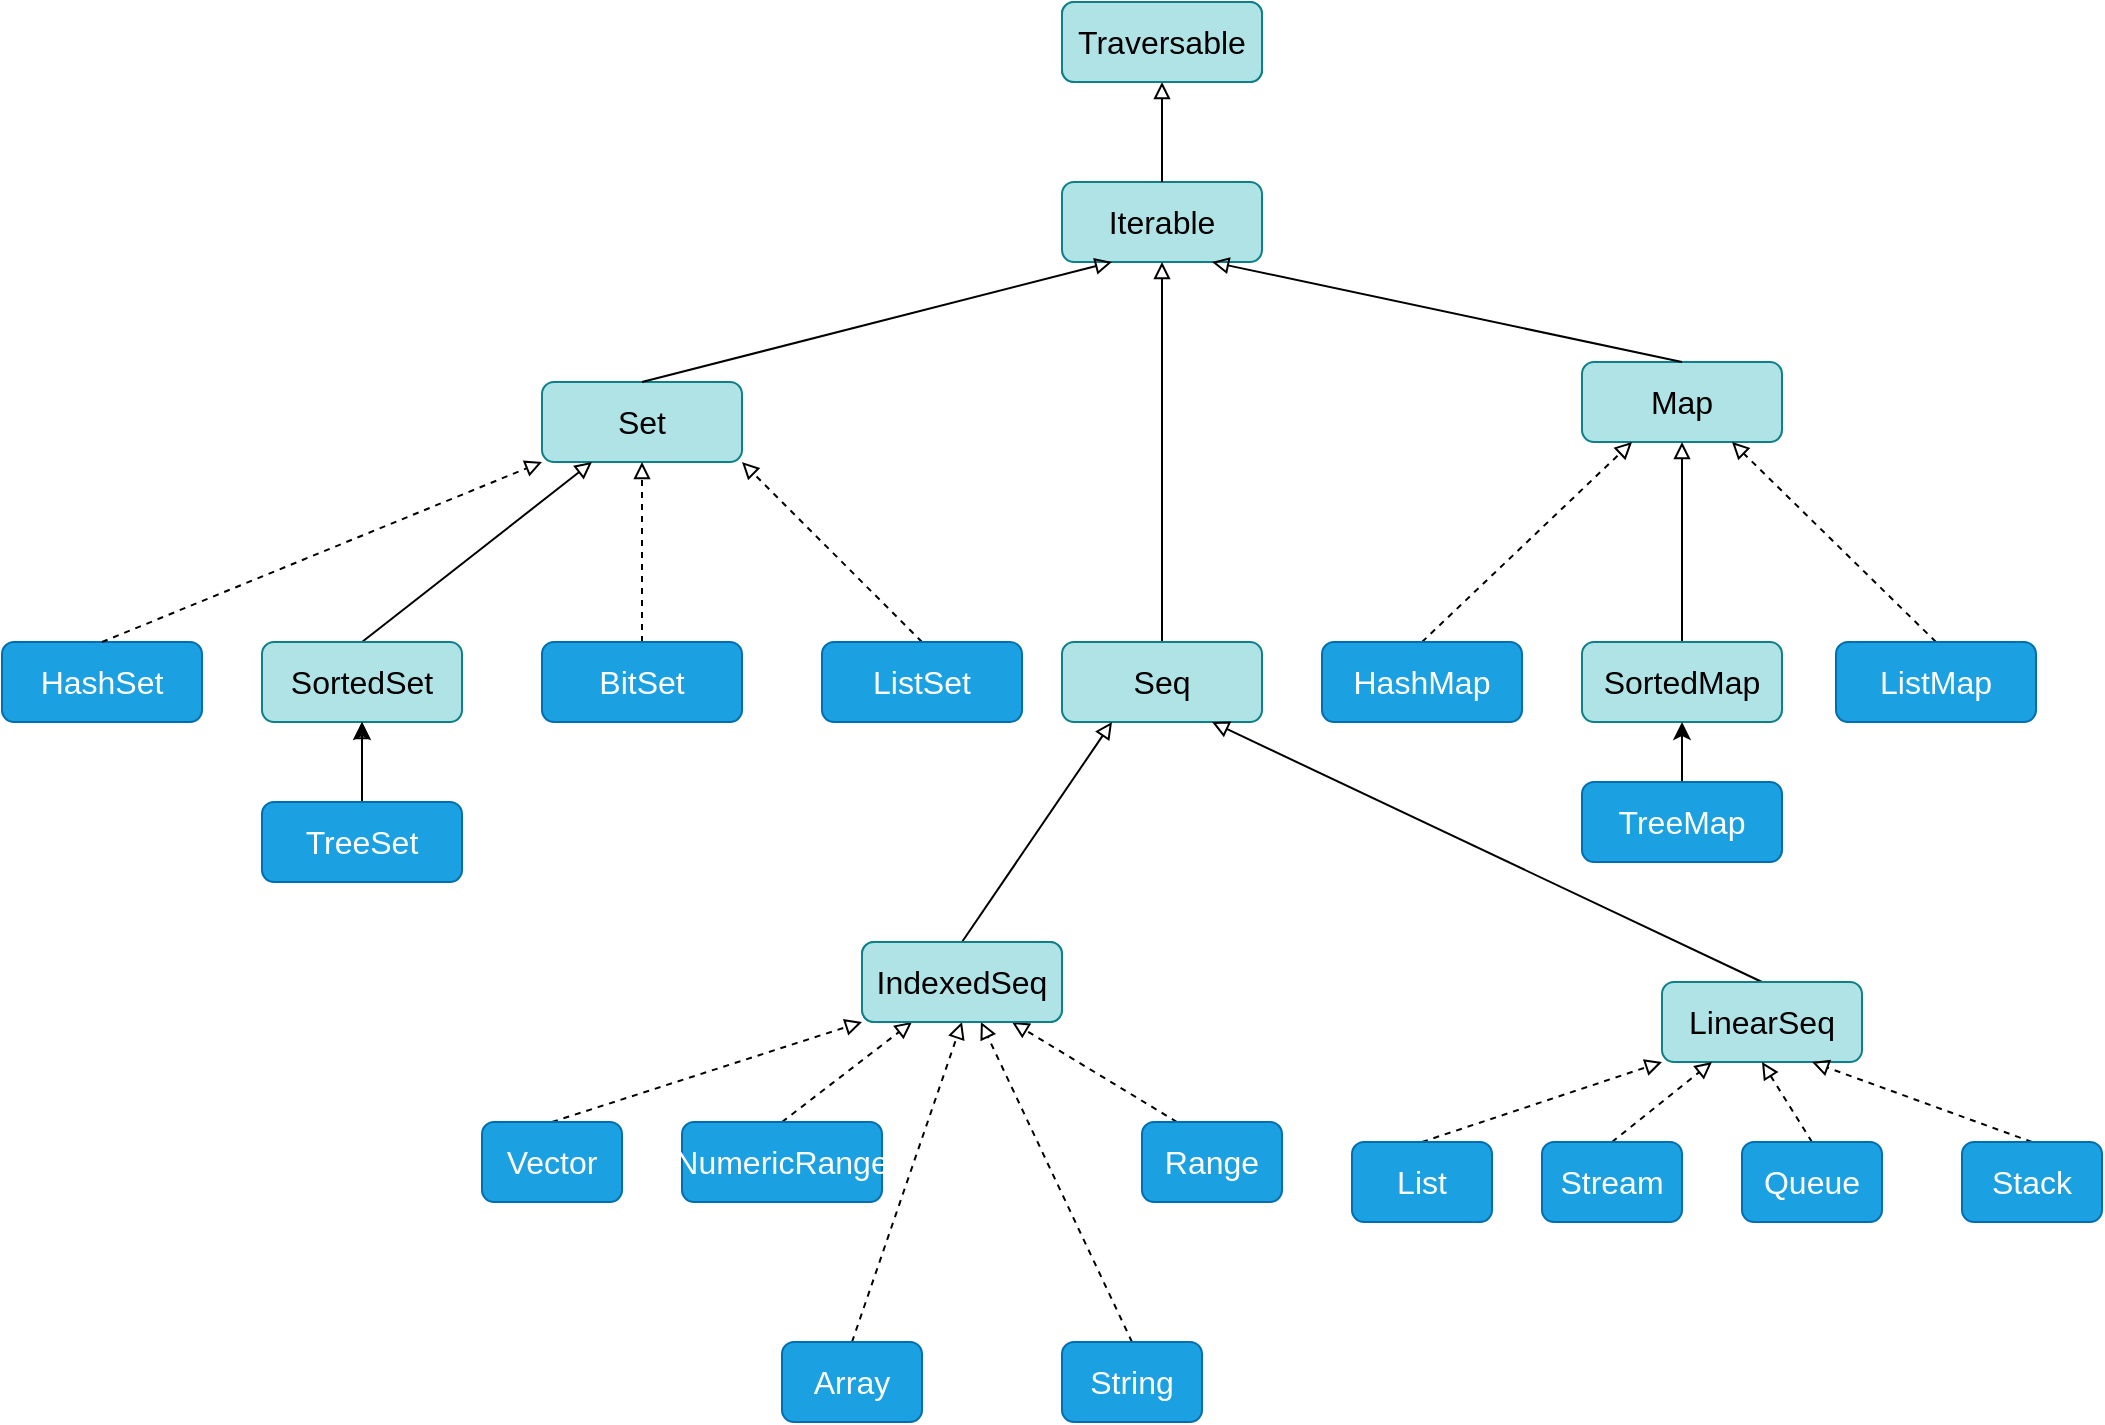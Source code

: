 <mxfile version="13.6.2" type="github">
  <diagram id="1e--qbJqwMAodf54aXU-" name="Page-1">
    <mxGraphModel dx="2372" dy="604" grid="1" gridSize="10" guides="1" tooltips="1" connect="1" arrows="1" fold="1" page="1" pageScale="1" pageWidth="827" pageHeight="1169" math="0" shadow="0">
      <root>
        <mxCell id="0" />
        <mxCell id="1" parent="0" />
        <mxCell id="1b9ci3AHhO0TqdTvPAqd-1" value="Traversable" style="rounded=1;whiteSpace=wrap;html=1;fillColor=#b0e3e6;strokeColor=#0e8088;" parent="1" vertex="1">
          <mxGeometry x="440" y="130" width="100" height="40" as="geometry" />
        </mxCell>
        <mxCell id="1b9ci3AHhO0TqdTvPAqd-2" value="Iterable" style="rounded=1;whiteSpace=wrap;html=1;fillColor=#b0e3e6;strokeColor=#0e8088;fontSize=16;" parent="1" vertex="1">
          <mxGeometry x="440" y="220" width="100" height="40" as="geometry" />
        </mxCell>
        <mxCell id="1b9ci3AHhO0TqdTvPAqd-3" value="Set" style="rounded=1;whiteSpace=wrap;html=1;fillColor=#b0e3e6;strokeColor=#0e8088;fontSize=16;" parent="1" vertex="1">
          <mxGeometry x="180" y="320" width="100" height="40" as="geometry" />
        </mxCell>
        <mxCell id="1b9ci3AHhO0TqdTvPAqd-4" value="Map" style="rounded=1;whiteSpace=wrap;html=1;fillColor=#b0e3e6;strokeColor=#0e8088;fontSize=16;" parent="1" vertex="1">
          <mxGeometry x="700" y="310" width="100" height="40" as="geometry" />
        </mxCell>
        <mxCell id="1b9ci3AHhO0TqdTvPAqd-5" value="" style="endArrow=block;html=1;entryX=0.25;entryY=1;entryDx=0;entryDy=0;exitX=0.5;exitY=0;exitDx=0;exitDy=0;endFill=0;" parent="1" source="1b9ci3AHhO0TqdTvPAqd-3" target="1b9ci3AHhO0TqdTvPAqd-2" edge="1">
          <mxGeometry width="50" height="50" relative="1" as="geometry">
            <mxPoint x="390" y="570" as="sourcePoint" />
            <mxPoint x="440" y="520" as="targetPoint" />
          </mxGeometry>
        </mxCell>
        <mxCell id="1b9ci3AHhO0TqdTvPAqd-6" value="" style="endArrow=block;html=1;entryX=0.75;entryY=1;entryDx=0;entryDy=0;exitX=0.5;exitY=0;exitDx=0;exitDy=0;endFill=0;" parent="1" source="1b9ci3AHhO0TqdTvPAqd-4" target="1b9ci3AHhO0TqdTvPAqd-2" edge="1">
          <mxGeometry width="50" height="50" relative="1" as="geometry">
            <mxPoint x="360" y="320" as="sourcePoint" />
            <mxPoint x="475" y="270" as="targetPoint" />
          </mxGeometry>
        </mxCell>
        <mxCell id="1b9ci3AHhO0TqdTvPAqd-7" value="" style="endArrow=block;html=1;entryX=0.5;entryY=1;entryDx=0;entryDy=0;exitX=0.5;exitY=0;exitDx=0;exitDy=0;endFill=0;" parent="1" source="1b9ci3AHhO0TqdTvPAqd-2" target="1b9ci3AHhO0TqdTvPAqd-1" edge="1">
          <mxGeometry width="50" height="50" relative="1" as="geometry">
            <mxPoint x="490" y="230" as="sourcePoint" />
            <mxPoint x="560" y="510" as="targetPoint" />
          </mxGeometry>
        </mxCell>
        <mxCell id="1b9ci3AHhO0TqdTvPAqd-8" value="HashSet" style="rounded=1;whiteSpace=wrap;html=1;fillColor=#1ba1e2;strokeColor=#006EAF;fontColor=#ffffff;fontSize=16;" parent="1" vertex="1">
          <mxGeometry x="-90" y="450" width="100" height="40" as="geometry" />
        </mxCell>
        <mxCell id="1b9ci3AHhO0TqdTvPAqd-9" style="rounded=1;orthogonalLoop=1;jettySize=auto;html=1;exitX=0.5;exitY=0;exitDx=0;exitDy=0;entryX=0.25;entryY=1;entryDx=0;entryDy=0;endFill=0;endArrow=block;" parent="1" source="1b9ci3AHhO0TqdTvPAqd-10" target="1b9ci3AHhO0TqdTvPAqd-3" edge="1">
          <mxGeometry relative="1" as="geometry" />
        </mxCell>
        <mxCell id="1b9ci3AHhO0TqdTvPAqd-10" value="SortedSet" style="rounded=1;whiteSpace=wrap;html=1;fillColor=#b0e3e6;strokeColor=#0e8088;fontSize=16;" parent="1" vertex="1">
          <mxGeometry x="40" y="450" width="100" height="40" as="geometry" />
        </mxCell>
        <mxCell id="1b9ci3AHhO0TqdTvPAqd-11" style="edgeStyle=none;rounded=1;orthogonalLoop=1;jettySize=auto;html=1;exitX=0.5;exitY=0;exitDx=0;exitDy=0;entryX=0.5;entryY=1;entryDx=0;entryDy=0;dashed=1;endFill=0;endArrow=block;" parent="1" source="1b9ci3AHhO0TqdTvPAqd-12" target="1b9ci3AHhO0TqdTvPAqd-3" edge="1">
          <mxGeometry relative="1" as="geometry">
            <mxPoint x="230" y="360" as="targetPoint" />
          </mxGeometry>
        </mxCell>
        <mxCell id="1b9ci3AHhO0TqdTvPAqd-12" value="BitSet" style="rounded=1;whiteSpace=wrap;html=1;fillColor=#1ba1e2;strokeColor=#006EAF;fontColor=#ffffff;fontSize=16;" parent="1" vertex="1">
          <mxGeometry x="180" y="450" width="100" height="40" as="geometry" />
        </mxCell>
        <mxCell id="1b9ci3AHhO0TqdTvPAqd-13" style="edgeStyle=none;rounded=1;orthogonalLoop=1;jettySize=auto;html=1;exitX=0.5;exitY=0;exitDx=0;exitDy=0;entryX=1;entryY=1;entryDx=0;entryDy=0;dashed=1;endFill=0;endArrow=block;" parent="1" source="1b9ci3AHhO0TqdTvPAqd-14" target="1b9ci3AHhO0TqdTvPAqd-3" edge="1">
          <mxGeometry relative="1" as="geometry" />
        </mxCell>
        <mxCell id="1b9ci3AHhO0TqdTvPAqd-14" value="ListSet" style="rounded=1;whiteSpace=wrap;html=1;fillColor=#1ba1e2;strokeColor=#006EAF;fontColor=#ffffff;fontSize=16;" parent="1" vertex="1">
          <mxGeometry x="320" y="450" width="100" height="40" as="geometry" />
        </mxCell>
        <mxCell id="1b9ci3AHhO0TqdTvPAqd-15" value="" style="endArrow=block;html=1;entryX=0;entryY=1;entryDx=0;entryDy=0;exitX=0.5;exitY=0;exitDx=0;exitDy=0;endFill=0;dashed=1;" parent="1" source="1b9ci3AHhO0TqdTvPAqd-8" target="1b9ci3AHhO0TqdTvPAqd-3" edge="1">
          <mxGeometry width="50" height="50" relative="1" as="geometry">
            <mxPoint x="-60" y="420" as="sourcePoint" />
            <mxPoint x="-10" y="370" as="targetPoint" />
          </mxGeometry>
        </mxCell>
        <mxCell id="1b9ci3AHhO0TqdTvPAqd-16" style="edgeStyle=none;rounded=0;orthogonalLoop=1;jettySize=auto;html=1;exitX=0.5;exitY=0;exitDx=0;exitDy=0;entryX=0.5;entryY=1;entryDx=0;entryDy=0;" parent="1" source="1b9ci3AHhO0TqdTvPAqd-17" target="1b9ci3AHhO0TqdTvPAqd-10" edge="1">
          <mxGeometry relative="1" as="geometry" />
        </mxCell>
        <mxCell id="GA-bXI0lsRhvZ_SZoV1y-3" value="" style="edgeStyle=orthogonalEdgeStyle;rounded=1;orthogonalLoop=1;jettySize=auto;html=1;dashed=1;endArrow=block;endFill=0;" edge="1" parent="1" source="1b9ci3AHhO0TqdTvPAqd-17" target="1b9ci3AHhO0TqdTvPAqd-10">
          <mxGeometry relative="1" as="geometry" />
        </mxCell>
        <mxCell id="1b9ci3AHhO0TqdTvPAqd-17" value="TreeSet" style="rounded=1;whiteSpace=wrap;html=1;fillColor=#1ba1e2;strokeColor=#006EAF;fontColor=#ffffff;fontSize=16;" parent="1" vertex="1">
          <mxGeometry x="40" y="530" width="100" height="40" as="geometry" />
        </mxCell>
        <mxCell id="1b9ci3AHhO0TqdTvPAqd-18" style="edgeStyle=none;rounded=1;orthogonalLoop=1;jettySize=auto;html=1;exitX=0.5;exitY=0;exitDx=0;exitDy=0;entryX=0.5;entryY=1;entryDx=0;entryDy=0;endFill=0;endArrow=block;" parent="1" source="1b9ci3AHhO0TqdTvPAqd-19" target="1b9ci3AHhO0TqdTvPAqd-2" edge="1">
          <mxGeometry relative="1" as="geometry" />
        </mxCell>
        <mxCell id="1b9ci3AHhO0TqdTvPAqd-19" value="Seq" style="rounded=1;whiteSpace=wrap;html=1;fillColor=#b0e3e6;strokeColor=#0e8088;fontSize=16;" parent="1" vertex="1">
          <mxGeometry x="440" y="450" width="100" height="40" as="geometry" />
        </mxCell>
        <mxCell id="1b9ci3AHhO0TqdTvPAqd-20" style="edgeStyle=none;rounded=1;orthogonalLoop=1;jettySize=auto;html=1;exitX=0.5;exitY=0;exitDx=0;exitDy=0;entryX=0.25;entryY=1;entryDx=0;entryDy=0;dashed=1;endFill=0;endArrow=block;" parent="1" source="1b9ci3AHhO0TqdTvPAqd-21" target="1b9ci3AHhO0TqdTvPAqd-4" edge="1">
          <mxGeometry relative="1" as="geometry" />
        </mxCell>
        <mxCell id="1b9ci3AHhO0TqdTvPAqd-21" value="HashMap" style="rounded=1;whiteSpace=wrap;html=1;fillColor=#1ba1e2;strokeColor=#006EAF;fontColor=#ffffff;fontSize=16;" parent="1" vertex="1">
          <mxGeometry x="570" y="450" width="100" height="40" as="geometry" />
        </mxCell>
        <mxCell id="1b9ci3AHhO0TqdTvPAqd-22" style="edgeStyle=none;rounded=1;orthogonalLoop=1;jettySize=auto;html=1;exitX=0.5;exitY=0;exitDx=0;exitDy=0;entryX=0.5;entryY=1;entryDx=0;entryDy=0;endFill=0;endArrow=block;" parent="1" source="1b9ci3AHhO0TqdTvPAqd-23" target="1b9ci3AHhO0TqdTvPAqd-4" edge="1">
          <mxGeometry relative="1" as="geometry" />
        </mxCell>
        <mxCell id="1b9ci3AHhO0TqdTvPAqd-23" value="SortedMap" style="rounded=1;whiteSpace=wrap;html=1;fillColor=#b0e3e6;strokeColor=#0e8088;fontSize=16;" parent="1" vertex="1">
          <mxGeometry x="700" y="450" width="100" height="40" as="geometry" />
        </mxCell>
        <mxCell id="1b9ci3AHhO0TqdTvPAqd-24" style="edgeStyle=none;rounded=1;orthogonalLoop=1;jettySize=auto;html=1;exitX=0.5;exitY=0;exitDx=0;exitDy=0;entryX=0.75;entryY=1;entryDx=0;entryDy=0;dashed=1;endFill=0;endArrow=block;" parent="1" source="1b9ci3AHhO0TqdTvPAqd-25" target="1b9ci3AHhO0TqdTvPAqd-4" edge="1">
          <mxGeometry relative="1" as="geometry" />
        </mxCell>
        <mxCell id="1b9ci3AHhO0TqdTvPAqd-25" value="ListMap" style="rounded=1;whiteSpace=wrap;html=1;fillColor=#1ba1e2;strokeColor=#006EAF;fontColor=#ffffff;fontSize=16;" parent="1" vertex="1">
          <mxGeometry x="827" y="450" width="100" height="40" as="geometry" />
        </mxCell>
        <mxCell id="1b9ci3AHhO0TqdTvPAqd-26" style="edgeStyle=none;rounded=1;orthogonalLoop=1;jettySize=auto;html=1;exitX=0.5;exitY=0;exitDx=0;exitDy=0;entryX=0.25;entryY=1;entryDx=0;entryDy=0;endFill=0;endArrow=block;" parent="1" source="1b9ci3AHhO0TqdTvPAqd-27" target="1b9ci3AHhO0TqdTvPAqd-19" edge="1">
          <mxGeometry relative="1" as="geometry" />
        </mxCell>
        <mxCell id="1b9ci3AHhO0TqdTvPAqd-27" value="IndexedSeq" style="rounded=1;whiteSpace=wrap;html=1;fillColor=#b0e3e6;strokeColor=#0e8088;" parent="1" vertex="1">
          <mxGeometry x="340" y="600" width="100" height="40" as="geometry" />
        </mxCell>
        <mxCell id="1b9ci3AHhO0TqdTvPAqd-28" style="edgeStyle=none;rounded=1;orthogonalLoop=1;jettySize=auto;html=1;exitX=0.5;exitY=0;exitDx=0;exitDy=0;entryX=0.75;entryY=1;entryDx=0;entryDy=0;endFill=0;endArrow=block;" parent="1" source="1b9ci3AHhO0TqdTvPAqd-29" target="1b9ci3AHhO0TqdTvPAqd-19" edge="1">
          <mxGeometry relative="1" as="geometry" />
        </mxCell>
        <mxCell id="1b9ci3AHhO0TqdTvPAqd-29" value="LinearSeq" style="rounded=1;whiteSpace=wrap;html=1;fillColor=#b0e3e6;strokeColor=#0e8088;fontSize=16;" parent="1" vertex="1">
          <mxGeometry x="740" y="620" width="100" height="40" as="geometry" />
        </mxCell>
        <mxCell id="1b9ci3AHhO0TqdTvPAqd-30" style="edgeStyle=none;rounded=1;orthogonalLoop=1;jettySize=auto;html=1;exitX=0.5;exitY=0;exitDx=0;exitDy=0;entryX=0;entryY=1;entryDx=0;entryDy=0;dashed=1;endFill=0;endArrow=block;" parent="1" source="1b9ci3AHhO0TqdTvPAqd-31" target="1b9ci3AHhO0TqdTvPAqd-27" edge="1">
          <mxGeometry relative="1" as="geometry" />
        </mxCell>
        <mxCell id="1b9ci3AHhO0TqdTvPAqd-31" value="Vector" style="rounded=1;whiteSpace=wrap;html=1;fillColor=#1ba1e2;strokeColor=#006EAF;fontColor=#ffffff;fontSize=16;" parent="1" vertex="1">
          <mxGeometry x="150" y="690" width="70" height="40" as="geometry" />
        </mxCell>
        <mxCell id="1b9ci3AHhO0TqdTvPAqd-32" style="edgeStyle=none;rounded=1;orthogonalLoop=1;jettySize=auto;html=1;exitX=0.5;exitY=0;exitDx=0;exitDy=0;entryX=0.25;entryY=1;entryDx=0;entryDy=0;dashed=1;endFill=0;endArrow=block;" parent="1" source="1b9ci3AHhO0TqdTvPAqd-33" target="1b9ci3AHhO0TqdTvPAqd-27" edge="1">
          <mxGeometry relative="1" as="geometry" />
        </mxCell>
        <mxCell id="1b9ci3AHhO0TqdTvPAqd-33" value="NumericRange" style="rounded=1;whiteSpace=wrap;html=1;fillColor=#1ba1e2;strokeColor=#006EAF;fontColor=#ffffff;fontSize=16;" parent="1" vertex="1">
          <mxGeometry x="250" y="690" width="100" height="40" as="geometry" />
        </mxCell>
        <mxCell id="1b9ci3AHhO0TqdTvPAqd-34" style="edgeStyle=none;rounded=1;orthogonalLoop=1;jettySize=auto;html=1;exitX=0.5;exitY=0;exitDx=0;exitDy=0;entryX=0.5;entryY=1;entryDx=0;entryDy=0;dashed=1;endFill=0;endArrow=block;" parent="1" source="1b9ci3AHhO0TqdTvPAqd-35" target="1b9ci3AHhO0TqdTvPAqd-27" edge="1">
          <mxGeometry relative="1" as="geometry" />
        </mxCell>
        <mxCell id="1b9ci3AHhO0TqdTvPAqd-35" value="Array" style="rounded=1;whiteSpace=wrap;html=1;fillColor=#1ba1e2;strokeColor=#006EAF;fontColor=#ffffff;fontSize=16;" parent="1" vertex="1">
          <mxGeometry x="300" y="800" width="70" height="40" as="geometry" />
        </mxCell>
        <mxCell id="1b9ci3AHhO0TqdTvPAqd-36" style="edgeStyle=none;rounded=1;orthogonalLoop=1;jettySize=auto;html=1;exitX=0.5;exitY=0;exitDx=0;exitDy=0;dashed=1;endFill=0;endArrow=block;" parent="1" source="1b9ci3AHhO0TqdTvPAqd-37" target="1b9ci3AHhO0TqdTvPAqd-27" edge="1">
          <mxGeometry relative="1" as="geometry" />
        </mxCell>
        <mxCell id="1b9ci3AHhO0TqdTvPAqd-37" value="String" style="rounded=1;whiteSpace=wrap;html=1;fillColor=#1ba1e2;strokeColor=#006EAF;fontColor=#ffffff;fontSize=16;" parent="1" vertex="1">
          <mxGeometry x="440" y="800" width="70" height="40" as="geometry" />
        </mxCell>
        <mxCell id="1b9ci3AHhO0TqdTvPAqd-38" style="edgeStyle=none;rounded=1;orthogonalLoop=1;jettySize=auto;html=1;exitX=0.25;exitY=0;exitDx=0;exitDy=0;entryX=0.75;entryY=1;entryDx=0;entryDy=0;dashed=1;endFill=0;endArrow=block;" parent="1" source="1b9ci3AHhO0TqdTvPAqd-39" target="1b9ci3AHhO0TqdTvPAqd-27" edge="1">
          <mxGeometry relative="1" as="geometry" />
        </mxCell>
        <mxCell id="1b9ci3AHhO0TqdTvPAqd-39" value="Range" style="rounded=1;whiteSpace=wrap;html=1;fillColor=#1ba1e2;strokeColor=#006EAF;fontColor=#ffffff;fontSize=16;" parent="1" vertex="1">
          <mxGeometry x="480" y="690" width="70" height="40" as="geometry" />
        </mxCell>
        <mxCell id="1b9ci3AHhO0TqdTvPAqd-40" style="edgeStyle=none;rounded=1;orthogonalLoop=1;jettySize=auto;html=1;exitX=0.5;exitY=0;exitDx=0;exitDy=0;entryX=0;entryY=1;entryDx=0;entryDy=0;dashed=1;endFill=0;endArrow=block;" parent="1" source="1b9ci3AHhO0TqdTvPAqd-41" target="1b9ci3AHhO0TqdTvPAqd-29" edge="1">
          <mxGeometry relative="1" as="geometry" />
        </mxCell>
        <mxCell id="1b9ci3AHhO0TqdTvPAqd-41" value="List" style="rounded=1;whiteSpace=wrap;html=1;fillColor=#1ba1e2;strokeColor=#006EAF;fontColor=#ffffff;fontSize=16;" parent="1" vertex="1">
          <mxGeometry x="585" y="700" width="70" height="40" as="geometry" />
        </mxCell>
        <mxCell id="1b9ci3AHhO0TqdTvPAqd-42" style="edgeStyle=none;rounded=1;orthogonalLoop=1;jettySize=auto;html=1;exitX=0.5;exitY=0;exitDx=0;exitDy=0;entryX=0.25;entryY=1;entryDx=0;entryDy=0;dashed=1;endFill=0;endArrow=block;" parent="1" source="1b9ci3AHhO0TqdTvPAqd-43" target="1b9ci3AHhO0TqdTvPAqd-29" edge="1">
          <mxGeometry relative="1" as="geometry" />
        </mxCell>
        <mxCell id="1b9ci3AHhO0TqdTvPAqd-43" value="Stream" style="rounded=1;whiteSpace=wrap;html=1;fillColor=#1ba1e2;strokeColor=#006EAF;fontColor=#ffffff;fontSize=16;" parent="1" vertex="1">
          <mxGeometry x="680" y="700" width="70" height="40" as="geometry" />
        </mxCell>
        <mxCell id="1b9ci3AHhO0TqdTvPAqd-44" style="edgeStyle=none;rounded=1;orthogonalLoop=1;jettySize=auto;html=1;exitX=0.5;exitY=0;exitDx=0;exitDy=0;entryX=0.5;entryY=1;entryDx=0;entryDy=0;dashed=1;endFill=0;endArrow=block;" parent="1" source="1b9ci3AHhO0TqdTvPAqd-45" target="1b9ci3AHhO0TqdTvPAqd-29" edge="1">
          <mxGeometry relative="1" as="geometry" />
        </mxCell>
        <mxCell id="1b9ci3AHhO0TqdTvPAqd-45" value="Queue" style="rounded=1;whiteSpace=wrap;html=1;fillColor=#1ba1e2;strokeColor=#006EAF;fontColor=#ffffff;fontSize=16;" parent="1" vertex="1">
          <mxGeometry x="780" y="700" width="70" height="40" as="geometry" />
        </mxCell>
        <mxCell id="1b9ci3AHhO0TqdTvPAqd-46" style="edgeStyle=none;rounded=1;orthogonalLoop=1;jettySize=auto;html=1;exitX=0.5;exitY=0;exitDx=0;exitDy=0;entryX=0.75;entryY=1;entryDx=0;entryDy=0;dashed=1;endFill=0;endArrow=block;" parent="1" source="1b9ci3AHhO0TqdTvPAqd-47" target="1b9ci3AHhO0TqdTvPAqd-29" edge="1">
          <mxGeometry relative="1" as="geometry" />
        </mxCell>
        <mxCell id="1b9ci3AHhO0TqdTvPAqd-47" value="Stack" style="rounded=1;whiteSpace=wrap;html=1;fillColor=#1ba1e2;strokeColor=#006EAF;fontColor=#ffffff;fontSize=16;" parent="1" vertex="1">
          <mxGeometry x="890" y="700" width="70" height="40" as="geometry" />
        </mxCell>
        <mxCell id="1b9ci3AHhO0TqdTvPAqd-48" style="edgeStyle=none;rounded=0;orthogonalLoop=1;jettySize=auto;html=1;exitX=0.5;exitY=0;exitDx=0;exitDy=0;" parent="1" source="1b9ci3AHhO0TqdTvPAqd-49" target="1b9ci3AHhO0TqdTvPAqd-23" edge="1">
          <mxGeometry relative="1" as="geometry" />
        </mxCell>
        <mxCell id="1b9ci3AHhO0TqdTvPAqd-49" value="TreeMap" style="rounded=1;whiteSpace=wrap;html=1;fillColor=#1ba1e2;strokeColor=#006EAF;fontColor=#ffffff;fontSize=16;" parent="1" vertex="1">
          <mxGeometry x="700" y="520" width="100" height="40" as="geometry" />
        </mxCell>
        <mxCell id="GA-bXI0lsRhvZ_SZoV1y-4" value="Traversable" style="rounded=1;whiteSpace=wrap;html=1;fillColor=#b0e3e6;strokeColor=#0e8088;fontSize=16;" vertex="1" parent="1">
          <mxGeometry x="440" y="130" width="100" height="40" as="geometry" />
        </mxCell>
        <mxCell id="GA-bXI0lsRhvZ_SZoV1y-5" value="IndexedSeq" style="rounded=1;whiteSpace=wrap;html=1;fillColor=#b0e3e6;strokeColor=#0e8088;fontSize=16;" vertex="1" parent="1">
          <mxGeometry x="340" y="600" width="100" height="40" as="geometry" />
        </mxCell>
      </root>
    </mxGraphModel>
  </diagram>
</mxfile>
